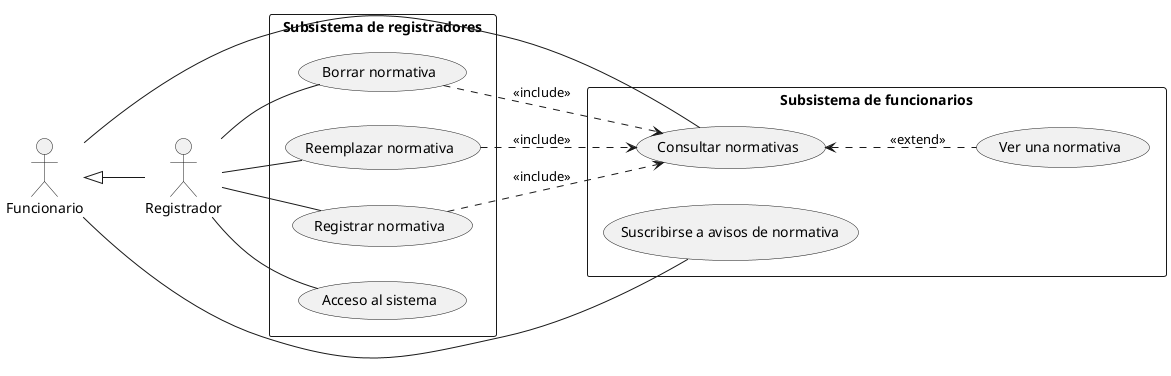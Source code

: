 @startuml
left to right direction

actor Funcionario
actor Registrador

Funcionario <|-- Registrador

rectangle "Subsistema de funcionarios" {
Funcionario -- (Suscribirse a avisos de normativa)
(Consultar normativas) as CN
Funcionario -- CN
CN <.. (Ver una normativa) : <<extend>>
}

rectangle "Subsistema de registradores" {
Registrador -- (Registrar normativa)
(Registrar normativa) ..> CN : <<include>>
Registrador -- (Borrar normativa)
(Borrar normativa) .> CN : <<include>>
Registrador -- (Reemplazar normativa)
(Reemplazar normativa) .> CN : <<include>>
Registrador -- (Acceso al sistema)
}
@enduml

